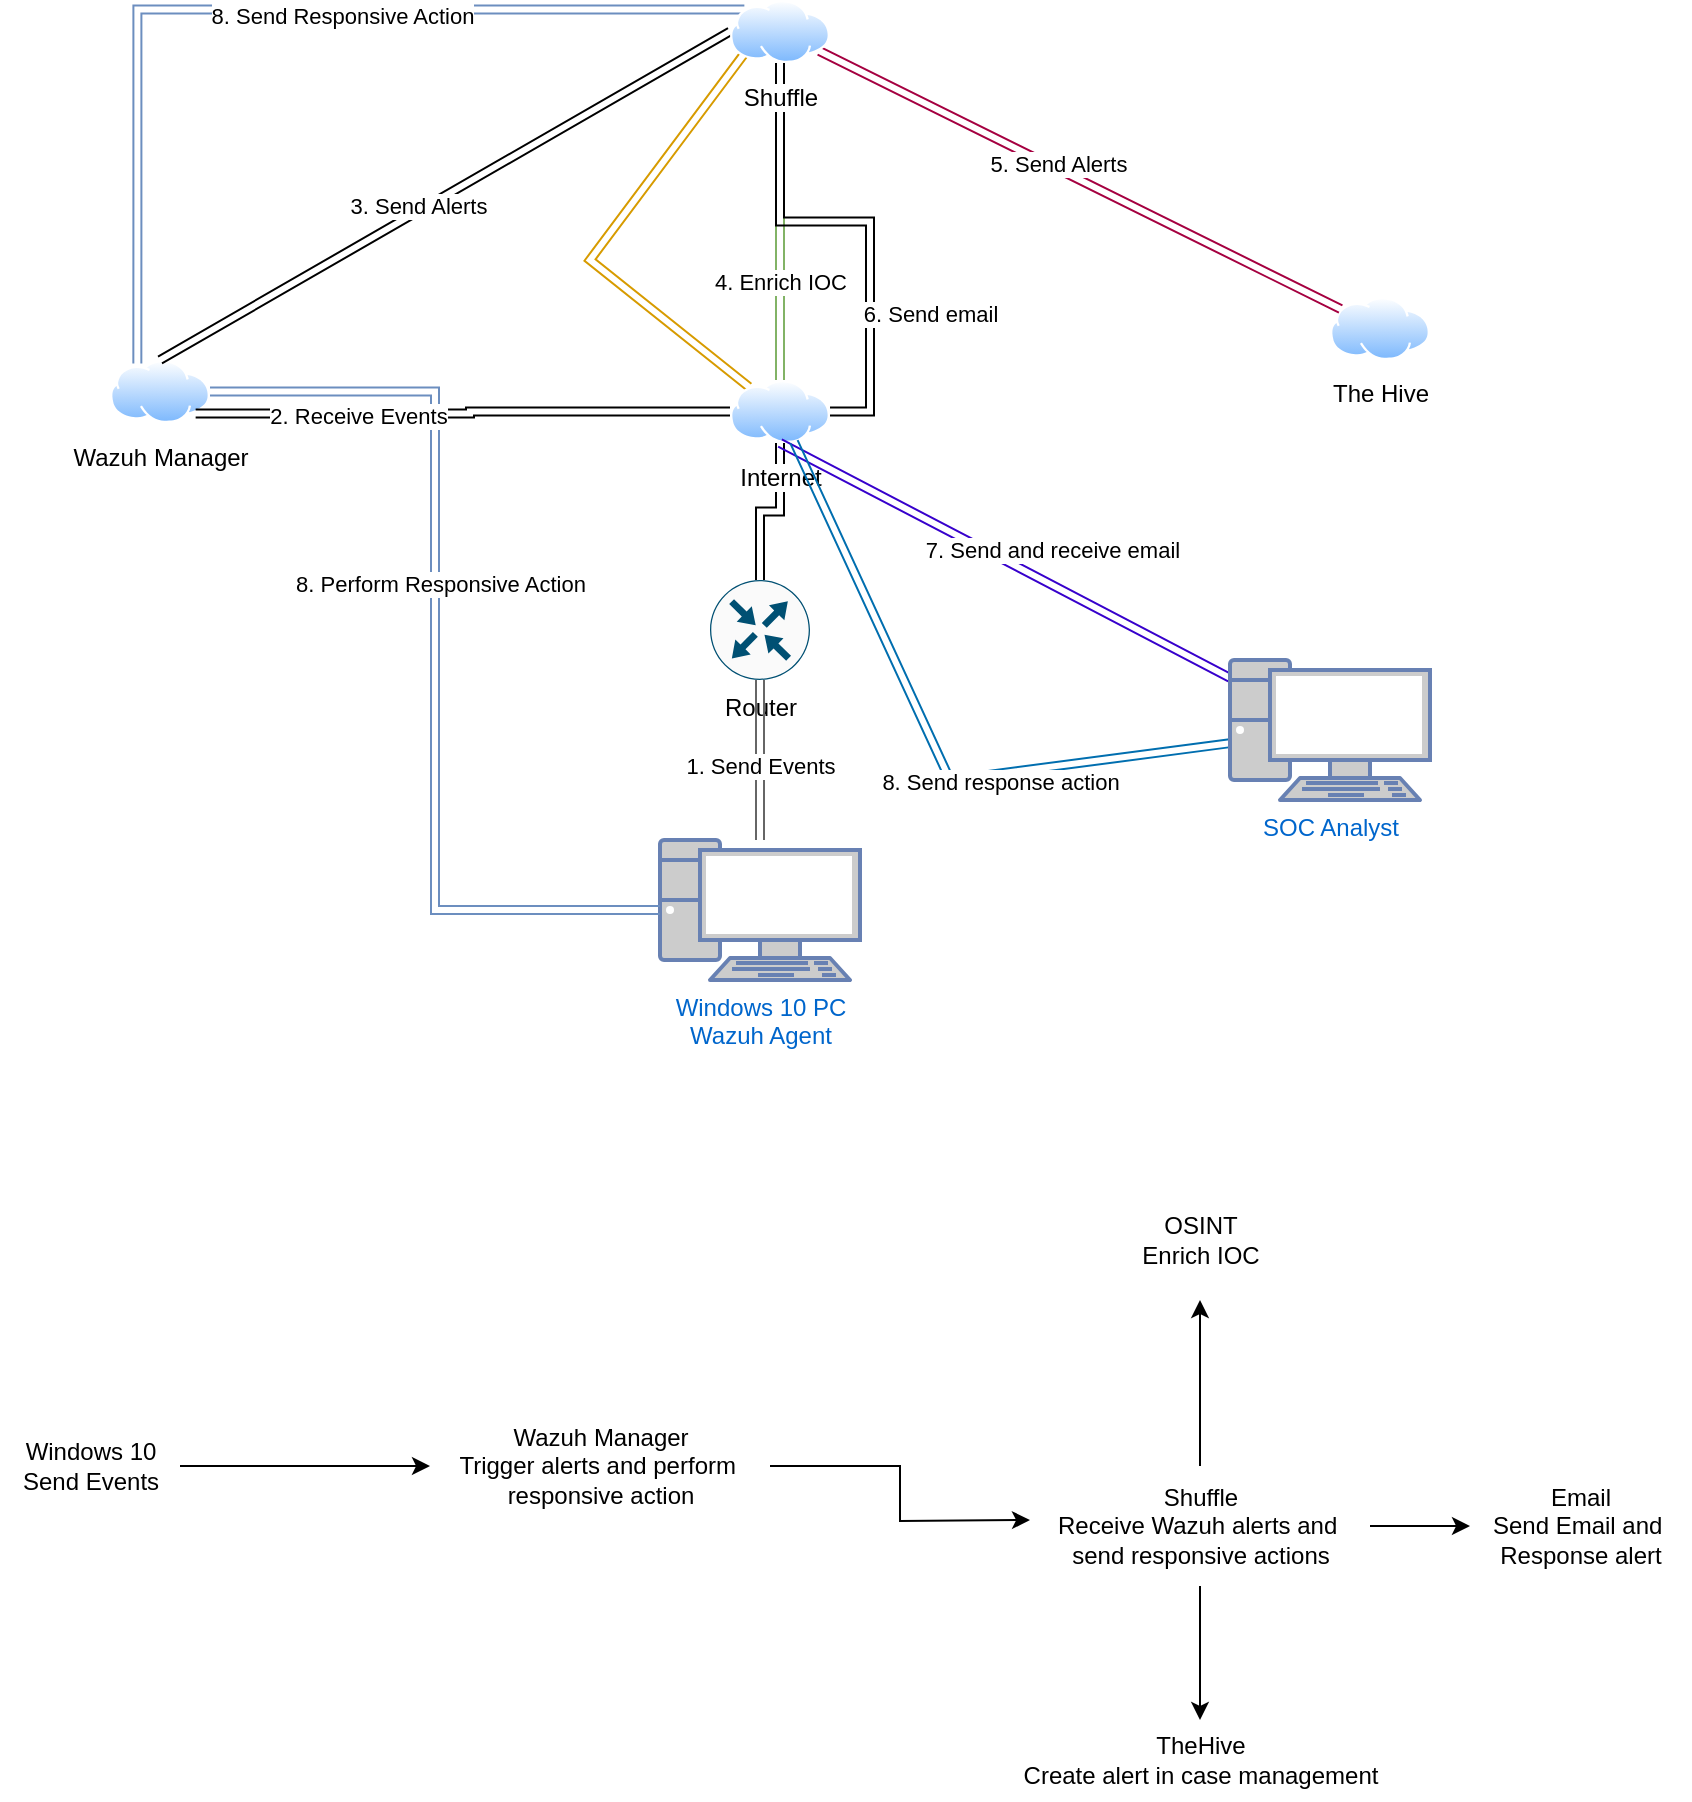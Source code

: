 <mxfile version="22.1.21" type="github">
  <diagram name="Page-1" id="Y-IBK8_lrVYP1G2H312X">
    <mxGraphModel dx="1695" dy="500" grid="1" gridSize="10" guides="1" tooltips="1" connect="1" arrows="1" fold="1" page="1" pageScale="1" pageWidth="850" pageHeight="1100" math="0" shadow="0">
      <root>
        <mxCell id="0" />
        <mxCell id="1" parent="0" />
        <mxCell id="zvdLutXropkOz51VJhZw-1" value="Windows 10 PC&lt;br&gt;Wazuh Agent&lt;br&gt;" style="fontColor=#0066CC;verticalAlign=top;verticalLabelPosition=bottom;labelPosition=center;align=center;html=1;outlineConnect=0;fillColor=#CCCCCC;strokeColor=#6881B3;gradientColor=none;gradientDirection=north;strokeWidth=2;shape=mxgraph.networks.pc;" parent="1" vertex="1">
          <mxGeometry x="325" y="470" width="100" height="70" as="geometry" />
        </mxCell>
        <mxCell id="zvdLutXropkOz51VJhZw-16" style="edgeStyle=orthogonalEdgeStyle;rounded=0;orthogonalLoop=1;jettySize=auto;html=1;shape=link;" parent="1" source="zvdLutXropkOz51VJhZw-2" target="zvdLutXropkOz51VJhZw-4" edge="1">
          <mxGeometry relative="1" as="geometry" />
        </mxCell>
        <mxCell id="zvdLutXropkOz51VJhZw-2" value="Router&lt;br&gt;" style="sketch=0;points=[[0.5,0,0],[1,0.5,0],[0.5,1,0],[0,0.5,0],[0.145,0.145,0],[0.856,0.145,0],[0.855,0.856,0],[0.145,0.855,0]];verticalLabelPosition=bottom;html=1;verticalAlign=top;aspect=fixed;align=center;pointerEvents=1;shape=mxgraph.cisco19.rect;prIcon=router;fillColor=#FAFAFA;strokeColor=#005073;" parent="1" vertex="1">
          <mxGeometry x="350" y="340" width="50" height="50" as="geometry" />
        </mxCell>
        <mxCell id="zvdLutXropkOz51VJhZw-41" style="edgeStyle=elbowEdgeStyle;rounded=0;orthogonalLoop=1;jettySize=auto;html=1;shape=link;fillColor=#dae8fc;gradientColor=#7ea6e0;strokeColor=#6c8ebf;" parent="1" source="zvdLutXropkOz51VJhZw-3" target="zvdLutXropkOz51VJhZw-1" edge="1">
          <mxGeometry relative="1" as="geometry" />
        </mxCell>
        <mxCell id="zvdLutXropkOz51VJhZw-42" value="8. Perform Responsive Action" style="edgeLabel;html=1;align=center;verticalAlign=middle;resizable=0;points=[];" parent="zvdLutXropkOz51VJhZw-41" vertex="1" connectable="0">
          <mxGeometry x="-0.14" y="2" relative="1" as="geometry">
            <mxPoint as="offset" />
          </mxGeometry>
        </mxCell>
        <mxCell id="zvdLutXropkOz51VJhZw-3" value="Wazuh Manager&lt;br&gt;" style="image;aspect=fixed;perimeter=ellipsePerimeter;html=1;align=center;shadow=0;dashed=0;spacingTop=3;image=img/lib/active_directory/internet_cloud.svg;" parent="1" vertex="1">
          <mxGeometry x="50" y="230" width="50" height="31.5" as="geometry" />
        </mxCell>
        <mxCell id="zvdLutXropkOz51VJhZw-18" style="edgeStyle=orthogonalEdgeStyle;rounded=0;orthogonalLoop=1;jettySize=auto;html=1;entryX=1;entryY=1;entryDx=0;entryDy=0;shape=link;" parent="1" source="zvdLutXropkOz51VJhZw-4" target="zvdLutXropkOz51VJhZw-3" edge="1">
          <mxGeometry relative="1" as="geometry" />
        </mxCell>
        <mxCell id="zvdLutXropkOz51VJhZw-19" value="2. Receive Events" style="edgeLabel;html=1;align=center;verticalAlign=middle;resizable=0;points=[];" parent="zvdLutXropkOz51VJhZw-18" vertex="1" connectable="0">
          <mxGeometry x="0.399" y="1" relative="1" as="geometry">
            <mxPoint as="offset" />
          </mxGeometry>
        </mxCell>
        <mxCell id="zvdLutXropkOz51VJhZw-35" style="rounded=0;orthogonalLoop=1;jettySize=auto;html=1;entryX=0;entryY=1;entryDx=0;entryDy=0;shape=link;fillColor=#ffcd28;strokeColor=#d79b00;gradientColor=#ffa500;" parent="1" source="zvdLutXropkOz51VJhZw-4" target="zvdLutXropkOz51VJhZw-7" edge="1">
          <mxGeometry relative="1" as="geometry">
            <Array as="points">
              <mxPoint x="290" y="180" />
            </Array>
          </mxGeometry>
        </mxCell>
        <mxCell id="zvdLutXropkOz51VJhZw-4" value="Internet" style="image;aspect=fixed;perimeter=ellipsePerimeter;html=1;align=center;shadow=0;dashed=0;spacingTop=3;image=img/lib/active_directory/internet_cloud.svg;" parent="1" vertex="1">
          <mxGeometry x="360" y="240" width="50" height="31.5" as="geometry" />
        </mxCell>
        <mxCell id="zvdLutXropkOz51VJhZw-5" value="The Hive" style="image;aspect=fixed;perimeter=ellipsePerimeter;html=1;align=center;shadow=0;dashed=0;spacingTop=3;image=img/lib/active_directory/internet_cloud.svg;" parent="1" vertex="1">
          <mxGeometry x="660" y="198.5" width="50" height="31.5" as="geometry" />
        </mxCell>
        <mxCell id="zvdLutXropkOz51VJhZw-21" style="rounded=0;orthogonalLoop=1;jettySize=auto;html=1;exitX=0;exitY=0.5;exitDx=0;exitDy=0;entryX=0.5;entryY=0;entryDx=0;entryDy=0;shape=link;" parent="1" source="zvdLutXropkOz51VJhZw-7" target="zvdLutXropkOz51VJhZw-3" edge="1">
          <mxGeometry relative="1" as="geometry" />
        </mxCell>
        <mxCell id="zvdLutXropkOz51VJhZw-22" value="3. Send Alerts" style="edgeLabel;html=1;align=center;verticalAlign=middle;resizable=0;points=[];" parent="zvdLutXropkOz51VJhZw-21" vertex="1" connectable="0">
          <mxGeometry x="0.089" y="-3" relative="1" as="geometry">
            <mxPoint as="offset" />
          </mxGeometry>
        </mxCell>
        <mxCell id="zvdLutXropkOz51VJhZw-24" style="edgeStyle=orthogonalEdgeStyle;rounded=0;orthogonalLoop=1;jettySize=auto;html=1;shape=link;fillColor=#d5e8d4;strokeColor=#82b366;" parent="1" source="zvdLutXropkOz51VJhZw-7" target="zvdLutXropkOz51VJhZw-4" edge="1">
          <mxGeometry relative="1" as="geometry" />
        </mxCell>
        <mxCell id="zvdLutXropkOz51VJhZw-25" value="4. Enrich IOC" style="edgeLabel;html=1;align=center;verticalAlign=middle;resizable=0;points=[];" parent="zvdLutXropkOz51VJhZw-24" vertex="1" connectable="0">
          <mxGeometry x="0.025" y="-1" relative="1" as="geometry">
            <mxPoint x="1" y="28" as="offset" />
          </mxGeometry>
        </mxCell>
        <mxCell id="zvdLutXropkOz51VJhZw-26" style="rounded=0;orthogonalLoop=1;jettySize=auto;html=1;shape=link;fillColor=#d80073;strokeColor=#A50040;" parent="1" source="zvdLutXropkOz51VJhZw-7" target="zvdLutXropkOz51VJhZw-5" edge="1">
          <mxGeometry relative="1" as="geometry" />
        </mxCell>
        <mxCell id="zvdLutXropkOz51VJhZw-27" value="5. Send Alerts" style="edgeLabel;html=1;align=center;verticalAlign=middle;resizable=0;points=[];" parent="zvdLutXropkOz51VJhZw-26" vertex="1" connectable="0">
          <mxGeometry x="-0.092" y="2" relative="1" as="geometry">
            <mxPoint as="offset" />
          </mxGeometry>
        </mxCell>
        <mxCell id="zvdLutXropkOz51VJhZw-28" style="rounded=0;orthogonalLoop=1;jettySize=auto;html=1;entryX=1;entryY=0.5;entryDx=0;entryDy=0;shape=link;edgeStyle=orthogonalEdgeStyle;" parent="1" source="zvdLutXropkOz51VJhZw-7" target="zvdLutXropkOz51VJhZw-4" edge="1">
          <mxGeometry relative="1" as="geometry" />
        </mxCell>
        <mxCell id="zvdLutXropkOz51VJhZw-29" value="6. Send email" style="edgeLabel;html=1;align=center;verticalAlign=middle;resizable=0;points=[];" parent="zvdLutXropkOz51VJhZw-28" vertex="1" connectable="0">
          <mxGeometry x="0.422" y="1" relative="1" as="geometry">
            <mxPoint x="29" as="offset" />
          </mxGeometry>
        </mxCell>
        <mxCell id="zvdLutXropkOz51VJhZw-38" style="edgeStyle=orthogonalEdgeStyle;rounded=0;orthogonalLoop=1;jettySize=auto;html=1;exitX=0;exitY=0;exitDx=0;exitDy=0;entryX=0.25;entryY=0;entryDx=0;entryDy=0;shape=link;fillColor=#dae8fc;gradientColor=#7ea6e0;strokeColor=#6c8ebf;" parent="1" source="zvdLutXropkOz51VJhZw-7" target="zvdLutXropkOz51VJhZw-3" edge="1">
          <mxGeometry relative="1" as="geometry" />
        </mxCell>
        <mxCell id="zvdLutXropkOz51VJhZw-39" value="8. Send Responsive Action" style="edgeLabel;html=1;align=center;verticalAlign=middle;resizable=0;points=[];" parent="zvdLutXropkOz51VJhZw-38" vertex="1" connectable="0">
          <mxGeometry x="-0.161" y="3" relative="1" as="geometry">
            <mxPoint as="offset" />
          </mxGeometry>
        </mxCell>
        <mxCell id="zvdLutXropkOz51VJhZw-7" value="Shuffle" style="image;aspect=fixed;perimeter=ellipsePerimeter;html=1;align=center;shadow=0;dashed=0;spacingTop=3;image=img/lib/active_directory/internet_cloud.svg;" parent="1" vertex="1">
          <mxGeometry x="360" y="50" width="50" height="31.5" as="geometry" />
        </mxCell>
        <mxCell id="zvdLutXropkOz51VJhZw-31" style="rounded=0;orthogonalLoop=1;jettySize=auto;html=1;entryX=0.5;entryY=1;entryDx=0;entryDy=0;shape=link;fillColor=#6a00ff;strokeColor=#3700CC;" parent="1" source="zvdLutXropkOz51VJhZw-8" target="zvdLutXropkOz51VJhZw-4" edge="1">
          <mxGeometry relative="1" as="geometry" />
        </mxCell>
        <mxCell id="zvdLutXropkOz51VJhZw-32" value="7. Send and receive email" style="edgeLabel;html=1;align=center;verticalAlign=middle;resizable=0;points=[];" parent="zvdLutXropkOz51VJhZw-31" vertex="1" connectable="0">
          <mxGeometry x="0.125" y="2" relative="1" as="geometry">
            <mxPoint x="38" as="offset" />
          </mxGeometry>
        </mxCell>
        <mxCell id="zvdLutXropkOz51VJhZw-33" style="rounded=0;orthogonalLoop=1;jettySize=auto;html=1;shape=link;fillColor=#1ba1e2;strokeColor=#006EAF;" parent="1" source="zvdLutXropkOz51VJhZw-8" target="zvdLutXropkOz51VJhZw-4" edge="1">
          <mxGeometry relative="1" as="geometry">
            <mxPoint x="596.28" y="390.428" as="sourcePoint" />
            <mxPoint x="379.996" y="269.562" as="targetPoint" />
            <Array as="points">
              <mxPoint x="470" y="440" />
            </Array>
          </mxGeometry>
        </mxCell>
        <mxCell id="zvdLutXropkOz51VJhZw-34" value="8. Send response action" style="edgeLabel;html=1;align=center;verticalAlign=middle;resizable=0;points=[];" parent="zvdLutXropkOz51VJhZw-33" vertex="1" connectable="0">
          <mxGeometry x="-0.285" y="4" relative="1" as="geometry">
            <mxPoint as="offset" />
          </mxGeometry>
        </mxCell>
        <mxCell id="zvdLutXropkOz51VJhZw-8" value="SOC Analyst" style="fontColor=#0066CC;verticalAlign=top;verticalLabelPosition=bottom;labelPosition=center;align=center;html=1;outlineConnect=0;fillColor=#CCCCCC;strokeColor=#6881B3;gradientColor=none;gradientDirection=north;strokeWidth=2;shape=mxgraph.networks.pc;" parent="1" vertex="1">
          <mxGeometry x="610" y="380" width="100" height="70" as="geometry" />
        </mxCell>
        <mxCell id="zvdLutXropkOz51VJhZw-9" style="edgeStyle=orthogonalEdgeStyle;rounded=0;orthogonalLoop=1;jettySize=auto;html=1;entryX=0.5;entryY=1;entryDx=0;entryDy=0;entryPerimeter=0;startArrow=classicThin;startFill=1;shape=link;fillColor=#f5f5f5;strokeColor=#666666;" parent="1" source="zvdLutXropkOz51VJhZw-1" target="zvdLutXropkOz51VJhZw-2" edge="1">
          <mxGeometry relative="1" as="geometry" />
        </mxCell>
        <mxCell id="zvdLutXropkOz51VJhZw-10" value="1. Send Events" style="edgeLabel;html=1;align=center;verticalAlign=middle;resizable=0;points=[];" parent="zvdLutXropkOz51VJhZw-9" vertex="1" connectable="0">
          <mxGeometry x="-0.075" relative="1" as="geometry">
            <mxPoint as="offset" />
          </mxGeometry>
        </mxCell>
        <mxCell id="zvdLutXropkOz51VJhZw-44" style="edgeStyle=orthogonalEdgeStyle;rounded=0;orthogonalLoop=1;jettySize=auto;html=1;" parent="1" source="zvdLutXropkOz51VJhZw-43" edge="1">
          <mxGeometry relative="1" as="geometry">
            <mxPoint x="210" y="783" as="targetPoint" />
          </mxGeometry>
        </mxCell>
        <mxCell id="zvdLutXropkOz51VJhZw-43" value="Windows 10&lt;br&gt;Send Events" style="text;html=1;align=center;verticalAlign=middle;resizable=0;points=[];autosize=1;strokeColor=none;fillColor=none;" parent="1" vertex="1">
          <mxGeometry x="-5" y="763" width="90" height="40" as="geometry" />
        </mxCell>
        <mxCell id="zvdLutXropkOz51VJhZw-46" style="edgeStyle=orthogonalEdgeStyle;rounded=0;orthogonalLoop=1;jettySize=auto;html=1;" parent="1" source="zvdLutXropkOz51VJhZw-45" edge="1">
          <mxGeometry relative="1" as="geometry">
            <mxPoint x="510" y="810" as="targetPoint" />
          </mxGeometry>
        </mxCell>
        <mxCell id="zvdLutXropkOz51VJhZw-45" value="Wazuh Manager&lt;br&gt;Trigger alerts and perform&amp;nbsp;&lt;br&gt;responsive action&lt;br&gt;" style="text;html=1;align=center;verticalAlign=middle;resizable=0;points=[];autosize=1;strokeColor=none;fillColor=none;" parent="1" vertex="1">
          <mxGeometry x="210" y="753" width="170" height="60" as="geometry" />
        </mxCell>
        <mxCell id="zvdLutXropkOz51VJhZw-48" style="edgeStyle=orthogonalEdgeStyle;rounded=0;orthogonalLoop=1;jettySize=auto;html=1;" parent="1" source="zvdLutXropkOz51VJhZw-47" edge="1">
          <mxGeometry relative="1" as="geometry">
            <mxPoint x="595" y="700" as="targetPoint" />
          </mxGeometry>
        </mxCell>
        <mxCell id="zvdLutXropkOz51VJhZw-50" style="edgeStyle=orthogonalEdgeStyle;rounded=0;orthogonalLoop=1;jettySize=auto;html=1;" parent="1" source="zvdLutXropkOz51VJhZw-47" edge="1">
          <mxGeometry relative="1" as="geometry">
            <mxPoint x="595" y="910" as="targetPoint" />
          </mxGeometry>
        </mxCell>
        <mxCell id="zvdLutXropkOz51VJhZw-52" style="edgeStyle=orthogonalEdgeStyle;rounded=0;orthogonalLoop=1;jettySize=auto;html=1;" parent="1" source="zvdLutXropkOz51VJhZw-47" edge="1">
          <mxGeometry relative="1" as="geometry">
            <mxPoint x="730" y="813" as="targetPoint" />
          </mxGeometry>
        </mxCell>
        <mxCell id="zvdLutXropkOz51VJhZw-47" value="Shuffle&lt;br&gt;Receive Wazuh alerts and&amp;nbsp;&lt;br&gt;send responsive actions" style="text;html=1;align=center;verticalAlign=middle;resizable=0;points=[];autosize=1;strokeColor=none;fillColor=none;" parent="1" vertex="1">
          <mxGeometry x="510" y="783" width="170" height="60" as="geometry" />
        </mxCell>
        <mxCell id="zvdLutXropkOz51VJhZw-49" value="OSINT&lt;br&gt;Enrich IOC" style="text;html=1;align=center;verticalAlign=middle;resizable=0;points=[];autosize=1;strokeColor=none;fillColor=none;" parent="1" vertex="1">
          <mxGeometry x="555" y="650" width="80" height="40" as="geometry" />
        </mxCell>
        <mxCell id="zvdLutXropkOz51VJhZw-51" value="TheHive&lt;br&gt;Create alert in case management&lt;br&gt;" style="text;html=1;align=center;verticalAlign=middle;resizable=0;points=[];autosize=1;strokeColor=none;fillColor=none;" parent="1" vertex="1">
          <mxGeometry x="495" y="910" width="200" height="40" as="geometry" />
        </mxCell>
        <mxCell id="zvdLutXropkOz51VJhZw-53" value="Email&lt;br&gt;Send Email and&amp;nbsp;&lt;br&gt;Response alert" style="text;html=1;align=center;verticalAlign=middle;resizable=0;points=[];autosize=1;strokeColor=none;fillColor=none;" parent="1" vertex="1">
          <mxGeometry x="730" y="783" width="110" height="60" as="geometry" />
        </mxCell>
      </root>
    </mxGraphModel>
  </diagram>
</mxfile>
